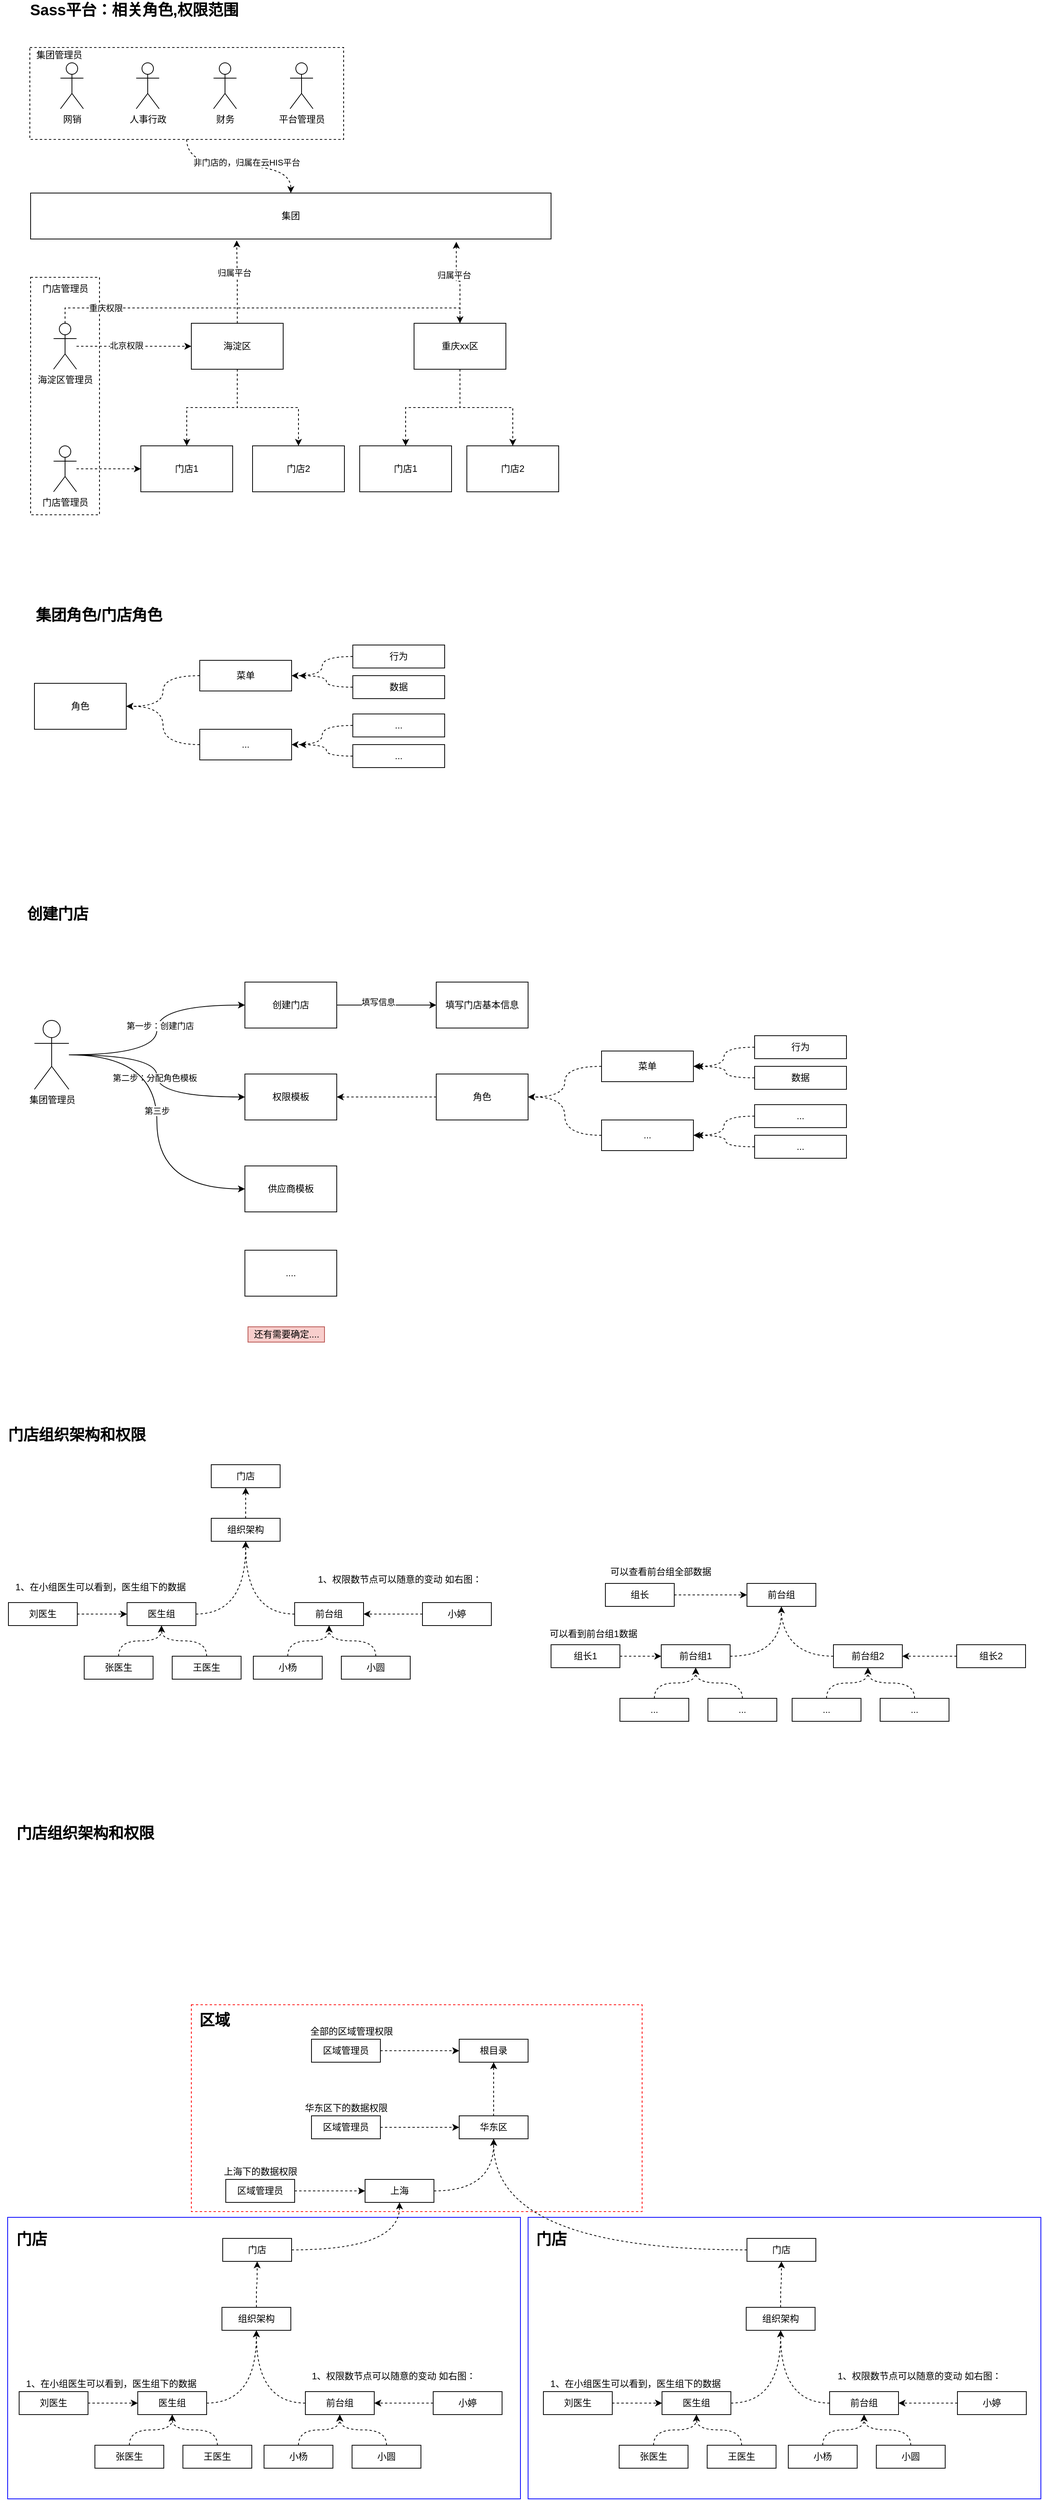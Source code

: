 <mxfile version="14.7.3" type="github">
  <diagram id="Bi-gjdyY0U7LMDahLdrq" name="第 1 页">
    <mxGraphModel dx="1127" dy="714" grid="1" gridSize="10" guides="1" tooltips="1" connect="1" arrows="1" fold="1" page="1" pageScale="1" pageWidth="827" pageHeight="1169" math="0" shadow="0">
      <root>
        <mxCell id="0" />
        <mxCell id="1" parent="0" />
        <mxCell id="o5gB7QCE0i1BiTsnKh6P-125" value="" style="rounded=0;whiteSpace=wrap;html=1;dashed=1;strokeColor=#FF0000;" vertex="1" parent="1">
          <mxGeometry x="290" y="2695" width="589" height="270" as="geometry" />
        </mxCell>
        <mxCell id="o5gB7QCE0i1BiTsnKh6P-124" value="" style="rounded=0;whiteSpace=wrap;html=1;strokeColor=#0000FF;" vertex="1" parent="1">
          <mxGeometry x="730" y="2972.5" width="670" height="367.5" as="geometry" />
        </mxCell>
        <mxCell id="o5gB7QCE0i1BiTsnKh6P-123" value="" style="rounded=0;whiteSpace=wrap;html=1;strokeColor=#0000FF;" vertex="1" parent="1">
          <mxGeometry x="50" y="2972.5" width="670" height="367.5" as="geometry" />
        </mxCell>
        <mxCell id="veMKRvSVrepSbo2_GfH5-52" value="" style="rounded=0;whiteSpace=wrap;html=1;dashed=1;" parent="1" vertex="1">
          <mxGeometry x="80" y="440" width="90" height="310" as="geometry" />
        </mxCell>
        <mxCell id="veMKRvSVrepSbo2_GfH5-7" style="edgeStyle=orthogonalEdgeStyle;rounded=0;orthogonalLoop=1;jettySize=auto;html=1;entryX=0.5;entryY=0;entryDx=0;entryDy=0;dashed=1;" parent="1" source="veMKRvSVrepSbo2_GfH5-1" target="veMKRvSVrepSbo2_GfH5-4" edge="1">
          <mxGeometry relative="1" as="geometry" />
        </mxCell>
        <mxCell id="veMKRvSVrepSbo2_GfH5-8" style="edgeStyle=orthogonalEdgeStyle;rounded=0;orthogonalLoop=1;jettySize=auto;html=1;dashed=1;" parent="1" source="veMKRvSVrepSbo2_GfH5-1" target="veMKRvSVrepSbo2_GfH5-5" edge="1">
          <mxGeometry relative="1" as="geometry" />
        </mxCell>
        <mxCell id="veMKRvSVrepSbo2_GfH5-55" style="edgeStyle=orthogonalEdgeStyle;rounded=0;orthogonalLoop=1;jettySize=auto;html=1;entryX=0.396;entryY=1.03;entryDx=0;entryDy=0;entryPerimeter=0;dashed=1;" parent="1" source="veMKRvSVrepSbo2_GfH5-1" target="veMKRvSVrepSbo2_GfH5-15" edge="1">
          <mxGeometry relative="1" as="geometry" />
        </mxCell>
        <mxCell id="veMKRvSVrepSbo2_GfH5-56" value="归属平台" style="edgeLabel;html=1;align=center;verticalAlign=middle;resizable=0;points=[];" parent="veMKRvSVrepSbo2_GfH5-55" vertex="1" connectable="0">
          <mxGeometry x="0.243" y="4" relative="1" as="geometry">
            <mxPoint y="1" as="offset" />
          </mxGeometry>
        </mxCell>
        <mxCell id="veMKRvSVrepSbo2_GfH5-1" value="海淀区" style="rounded=0;whiteSpace=wrap;html=1;" parent="1" vertex="1">
          <mxGeometry x="290" y="500" width="120" height="60" as="geometry" />
        </mxCell>
        <mxCell id="veMKRvSVrepSbo2_GfH5-32" value="" style="edgeStyle=orthogonalEdgeStyle;rounded=0;orthogonalLoop=1;jettySize=auto;html=1;dashed=1;" parent="1" source="veMKRvSVrepSbo2_GfH5-2" target="veMKRvSVrepSbo2_GfH5-31" edge="1">
          <mxGeometry relative="1" as="geometry" />
        </mxCell>
        <mxCell id="veMKRvSVrepSbo2_GfH5-33" style="edgeStyle=orthogonalEdgeStyle;rounded=0;orthogonalLoop=1;jettySize=auto;html=1;entryX=0.5;entryY=0;entryDx=0;entryDy=0;dashed=1;" parent="1" source="veMKRvSVrepSbo2_GfH5-2" target="veMKRvSVrepSbo2_GfH5-30" edge="1">
          <mxGeometry relative="1" as="geometry" />
        </mxCell>
        <mxCell id="veMKRvSVrepSbo2_GfH5-49" style="edgeStyle=orthogonalEdgeStyle;rounded=0;orthogonalLoop=1;jettySize=auto;html=1;entryX=0.818;entryY=1.061;entryDx=0;entryDy=0;entryPerimeter=0;dashed=1;" parent="1" source="veMKRvSVrepSbo2_GfH5-2" target="veMKRvSVrepSbo2_GfH5-15" edge="1">
          <mxGeometry relative="1" as="geometry" />
        </mxCell>
        <mxCell id="veMKRvSVrepSbo2_GfH5-51" value="归属平台" style="edgeLabel;html=1;align=center;verticalAlign=middle;resizable=0;points=[];" parent="veMKRvSVrepSbo2_GfH5-49" vertex="1" connectable="0">
          <mxGeometry x="0.283" y="3" relative="1" as="geometry">
            <mxPoint y="3" as="offset" />
          </mxGeometry>
        </mxCell>
        <mxCell id="veMKRvSVrepSbo2_GfH5-2" value="重庆xx区" style="rounded=0;whiteSpace=wrap;html=1;" parent="1" vertex="1">
          <mxGeometry x="581" y="500" width="120" height="60" as="geometry" />
        </mxCell>
        <mxCell id="veMKRvSVrepSbo2_GfH5-4" value="门店1" style="rounded=0;whiteSpace=wrap;html=1;" parent="1" vertex="1">
          <mxGeometry x="224" y="660" width="120" height="60" as="geometry" />
        </mxCell>
        <mxCell id="veMKRvSVrepSbo2_GfH5-5" value="门店2" style="rounded=0;whiteSpace=wrap;html=1;" parent="1" vertex="1">
          <mxGeometry x="370" y="660" width="120" height="60" as="geometry" />
        </mxCell>
        <mxCell id="veMKRvSVrepSbo2_GfH5-14" style="edgeStyle=orthogonalEdgeStyle;rounded=0;orthogonalLoop=1;jettySize=auto;html=1;entryX=0;entryY=0.5;entryDx=0;entryDy=0;dashed=1;" parent="1" source="veMKRvSVrepSbo2_GfH5-10" target="veMKRvSVrepSbo2_GfH5-1" edge="1">
          <mxGeometry relative="1" as="geometry" />
        </mxCell>
        <mxCell id="veMKRvSVrepSbo2_GfH5-35" value="北京权限" style="edgeLabel;html=1;align=center;verticalAlign=middle;resizable=0;points=[];" parent="veMKRvSVrepSbo2_GfH5-14" vertex="1" connectable="0">
          <mxGeometry x="-0.141" y="1" relative="1" as="geometry">
            <mxPoint as="offset" />
          </mxGeometry>
        </mxCell>
        <mxCell id="veMKRvSVrepSbo2_GfH5-45" style="edgeStyle=orthogonalEdgeStyle;rounded=0;orthogonalLoop=1;jettySize=auto;html=1;entryX=0.5;entryY=0;entryDx=0;entryDy=0;dashed=1;" parent="1" source="veMKRvSVrepSbo2_GfH5-10" target="veMKRvSVrepSbo2_GfH5-2" edge="1">
          <mxGeometry relative="1" as="geometry">
            <Array as="points">
              <mxPoint x="190" y="480" />
              <mxPoint x="640" y="480" />
            </Array>
          </mxGeometry>
        </mxCell>
        <mxCell id="veMKRvSVrepSbo2_GfH5-47" value="重庆权限" style="edgeLabel;html=1;align=center;verticalAlign=middle;resizable=0;points=[];" parent="veMKRvSVrepSbo2_GfH5-45" vertex="1" connectable="0">
          <mxGeometry x="-0.737" y="1" relative="1" as="geometry">
            <mxPoint y="1" as="offset" />
          </mxGeometry>
        </mxCell>
        <mxCell id="veMKRvSVrepSbo2_GfH5-10" value="&lt;span&gt;海淀区管理员&lt;/span&gt;" style="shape=umlActor;verticalLabelPosition=bottom;verticalAlign=top;html=1;outlineConnect=0;" parent="1" vertex="1">
          <mxGeometry x="110" y="500" width="30" height="60" as="geometry" />
        </mxCell>
        <mxCell id="veMKRvSVrepSbo2_GfH5-15" value="集团" style="rounded=0;whiteSpace=wrap;html=1;" parent="1" vertex="1">
          <mxGeometry x="80" y="330" width="680" height="60" as="geometry" />
        </mxCell>
        <mxCell id="veMKRvSVrepSbo2_GfH5-23" value="" style="group" parent="1" vertex="1" connectable="0">
          <mxGeometry x="79" y="140" width="410" height="120" as="geometry" />
        </mxCell>
        <mxCell id="veMKRvSVrepSbo2_GfH5-22" value="" style="rounded=0;whiteSpace=wrap;html=1;dashed=1;" parent="veMKRvSVrepSbo2_GfH5-23" vertex="1">
          <mxGeometry width="410" height="120" as="geometry" />
        </mxCell>
        <mxCell id="veMKRvSVrepSbo2_GfH5-18" value="网销" style="shape=umlActor;verticalLabelPosition=bottom;verticalAlign=top;html=1;outlineConnect=0;" parent="veMKRvSVrepSbo2_GfH5-23" vertex="1">
          <mxGeometry x="40" y="20" width="30" height="60" as="geometry" />
        </mxCell>
        <mxCell id="veMKRvSVrepSbo2_GfH5-19" value="人事行政" style="shape=umlActor;verticalLabelPosition=bottom;verticalAlign=top;html=1;outlineConnect=0;" parent="veMKRvSVrepSbo2_GfH5-23" vertex="1">
          <mxGeometry x="139" y="20" width="30" height="60" as="geometry" />
        </mxCell>
        <mxCell id="veMKRvSVrepSbo2_GfH5-20" value="财务" style="shape=umlActor;verticalLabelPosition=bottom;verticalAlign=top;html=1;outlineConnect=0;" parent="veMKRvSVrepSbo2_GfH5-23" vertex="1">
          <mxGeometry x="240" y="20" width="30" height="60" as="geometry" />
        </mxCell>
        <mxCell id="veMKRvSVrepSbo2_GfH5-21" value="平台管理员" style="shape=umlActor;verticalLabelPosition=bottom;verticalAlign=top;html=1;outlineConnect=0;" parent="veMKRvSVrepSbo2_GfH5-23" vertex="1">
          <mxGeometry x="340" y="20" width="30" height="60" as="geometry" />
        </mxCell>
        <mxCell id="veMKRvSVrepSbo2_GfH5-54" value="集团管理员" style="text;html=1;align=center;verticalAlign=middle;resizable=0;points=[];autosize=1;strokeColor=none;" parent="veMKRvSVrepSbo2_GfH5-23" vertex="1">
          <mxGeometry x="-2" width="80" height="20" as="geometry" />
        </mxCell>
        <mxCell id="veMKRvSVrepSbo2_GfH5-24" style="edgeStyle=orthogonalEdgeStyle;rounded=0;orthogonalLoop=1;jettySize=auto;html=1;dashed=1;curved=1;" parent="1" source="veMKRvSVrepSbo2_GfH5-22" target="veMKRvSVrepSbo2_GfH5-15" edge="1">
          <mxGeometry relative="1" as="geometry" />
        </mxCell>
        <mxCell id="veMKRvSVrepSbo2_GfH5-25" value="非门店的，归属在云HIS平台" style="edgeLabel;html=1;align=center;verticalAlign=middle;resizable=0;points=[];" parent="veMKRvSVrepSbo2_GfH5-24" vertex="1" connectable="0">
          <mxGeometry x="0.099" relative="1" as="geometry">
            <mxPoint y="-5" as="offset" />
          </mxGeometry>
        </mxCell>
        <mxCell id="veMKRvSVrepSbo2_GfH5-29" style="edgeStyle=orthogonalEdgeStyle;curved=1;rounded=0;orthogonalLoop=1;jettySize=auto;html=1;dashed=1;" parent="1" source="veMKRvSVrepSbo2_GfH5-26" target="veMKRvSVrepSbo2_GfH5-4" edge="1">
          <mxGeometry relative="1" as="geometry" />
        </mxCell>
        <mxCell id="veMKRvSVrepSbo2_GfH5-26" value="&lt;span&gt;门店管理员&lt;/span&gt;" style="shape=umlActor;verticalLabelPosition=bottom;verticalAlign=top;html=1;outlineConnect=0;" parent="1" vertex="1">
          <mxGeometry x="110" y="660" width="30" height="60" as="geometry" />
        </mxCell>
        <mxCell id="veMKRvSVrepSbo2_GfH5-30" value="门店1" style="rounded=0;whiteSpace=wrap;html=1;" parent="1" vertex="1">
          <mxGeometry x="510" y="660" width="120" height="60" as="geometry" />
        </mxCell>
        <mxCell id="veMKRvSVrepSbo2_GfH5-31" value="门店2" style="rounded=0;whiteSpace=wrap;html=1;" parent="1" vertex="1">
          <mxGeometry x="650" y="660" width="120" height="60" as="geometry" />
        </mxCell>
        <mxCell id="veMKRvSVrepSbo2_GfH5-53" value="门店管理员" style="text;html=1;align=center;verticalAlign=middle;resizable=0;points=[];autosize=1;strokeColor=none;" parent="1" vertex="1">
          <mxGeometry x="85" y="445" width="80" height="20" as="geometry" />
        </mxCell>
        <mxCell id="qbsm4ZvcZ_Kqgvfo2rhz-3" value="角色" style="rounded=0;whiteSpace=wrap;html=1;" parent="1" vertex="1">
          <mxGeometry x="85" y="970" width="120" height="60" as="geometry" />
        </mxCell>
        <mxCell id="qbsm4ZvcZ_Kqgvfo2rhz-27" style="edgeStyle=orthogonalEdgeStyle;curved=1;rounded=0;orthogonalLoop=1;jettySize=auto;html=1;entryX=1;entryY=0.5;entryDx=0;entryDy=0;dashed=1;" parent="1" source="qbsm4ZvcZ_Kqgvfo2rhz-5" target="qbsm4ZvcZ_Kqgvfo2rhz-3" edge="1">
          <mxGeometry relative="1" as="geometry" />
        </mxCell>
        <mxCell id="qbsm4ZvcZ_Kqgvfo2rhz-5" value="菜单" style="rounded=0;whiteSpace=wrap;html=1;" parent="1" vertex="1">
          <mxGeometry x="301" y="940" width="120" height="40" as="geometry" />
        </mxCell>
        <mxCell id="qbsm4ZvcZ_Kqgvfo2rhz-8" style="edgeStyle=orthogonalEdgeStyle;rounded=0;orthogonalLoop=1;jettySize=auto;html=1;entryX=1;entryY=0.5;entryDx=0;entryDy=0;dashed=1;curved=1;" parent="1" source="qbsm4ZvcZ_Kqgvfo2rhz-6" target="qbsm4ZvcZ_Kqgvfo2rhz-5" edge="1">
          <mxGeometry relative="1" as="geometry" />
        </mxCell>
        <mxCell id="qbsm4ZvcZ_Kqgvfo2rhz-6" value="行为" style="rounded=0;whiteSpace=wrap;html=1;" parent="1" vertex="1">
          <mxGeometry x="501" y="920" width="120" height="30" as="geometry" />
        </mxCell>
        <mxCell id="qbsm4ZvcZ_Kqgvfo2rhz-9" style="edgeStyle=orthogonalEdgeStyle;curved=1;rounded=0;orthogonalLoop=1;jettySize=auto;html=1;dashed=1;" parent="1" source="qbsm4ZvcZ_Kqgvfo2rhz-7" edge="1">
          <mxGeometry relative="1" as="geometry">
            <mxPoint x="431" y="960" as="targetPoint" />
          </mxGeometry>
        </mxCell>
        <mxCell id="qbsm4ZvcZ_Kqgvfo2rhz-7" value="数据" style="rounded=0;whiteSpace=wrap;html=1;" parent="1" vertex="1">
          <mxGeometry x="501" y="960" width="120" height="30" as="geometry" />
        </mxCell>
        <mxCell id="qbsm4ZvcZ_Kqgvfo2rhz-28" style="edgeStyle=orthogonalEdgeStyle;curved=1;rounded=0;orthogonalLoop=1;jettySize=auto;html=1;entryX=1;entryY=0.5;entryDx=0;entryDy=0;dashed=1;" parent="1" source="qbsm4ZvcZ_Kqgvfo2rhz-22" target="qbsm4ZvcZ_Kqgvfo2rhz-3" edge="1">
          <mxGeometry relative="1" as="geometry" />
        </mxCell>
        <mxCell id="qbsm4ZvcZ_Kqgvfo2rhz-22" value="..." style="rounded=0;whiteSpace=wrap;html=1;" parent="1" vertex="1">
          <mxGeometry x="301" y="1030" width="120" height="40" as="geometry" />
        </mxCell>
        <mxCell id="qbsm4ZvcZ_Kqgvfo2rhz-23" style="edgeStyle=orthogonalEdgeStyle;rounded=0;orthogonalLoop=1;jettySize=auto;html=1;entryX=1;entryY=0.5;entryDx=0;entryDy=0;dashed=1;curved=1;" parent="1" source="qbsm4ZvcZ_Kqgvfo2rhz-24" target="qbsm4ZvcZ_Kqgvfo2rhz-22" edge="1">
          <mxGeometry relative="1" as="geometry" />
        </mxCell>
        <mxCell id="qbsm4ZvcZ_Kqgvfo2rhz-24" value="..." style="rounded=0;whiteSpace=wrap;html=1;" parent="1" vertex="1">
          <mxGeometry x="501" y="1010" width="120" height="30" as="geometry" />
        </mxCell>
        <mxCell id="qbsm4ZvcZ_Kqgvfo2rhz-25" style="edgeStyle=orthogonalEdgeStyle;curved=1;rounded=0;orthogonalLoop=1;jettySize=auto;html=1;dashed=1;" parent="1" source="qbsm4ZvcZ_Kqgvfo2rhz-26" edge="1">
          <mxGeometry relative="1" as="geometry">
            <mxPoint x="431" y="1050" as="targetPoint" />
          </mxGeometry>
        </mxCell>
        <mxCell id="qbsm4ZvcZ_Kqgvfo2rhz-26" value="..." style="rounded=0;whiteSpace=wrap;html=1;" parent="1" vertex="1">
          <mxGeometry x="501" y="1050" width="120" height="30" as="geometry" />
        </mxCell>
        <mxCell id="qbsm4ZvcZ_Kqgvfo2rhz-30" value="&lt;span style=&quot;font-size: 20px&quot;&gt;&lt;b&gt;集团角色/门店角色&lt;/b&gt;&lt;/span&gt;" style="text;html=1;align=center;verticalAlign=middle;resizable=0;points=[];autosize=1;strokeColor=none;" parent="1" vertex="1">
          <mxGeometry x="79" y="870" width="180" height="20" as="geometry" />
        </mxCell>
        <mxCell id="qbsm4ZvcZ_Kqgvfo2rhz-47" style="edgeStyle=orthogonalEdgeStyle;curved=1;rounded=0;orthogonalLoop=1;jettySize=auto;html=1;" parent="1" source="qbsm4ZvcZ_Kqgvfo2rhz-71" target="qbsm4ZvcZ_Kqgvfo2rhz-46" edge="1">
          <mxGeometry relative="1" as="geometry">
            <mxPoint x="189" y="1410" as="sourcePoint" />
          </mxGeometry>
        </mxCell>
        <mxCell id="qbsm4ZvcZ_Kqgvfo2rhz-48" value="第一步：创建门店" style="edgeLabel;html=1;align=center;verticalAlign=middle;resizable=0;points=[];" parent="qbsm4ZvcZ_Kqgvfo2rhz-47" vertex="1" connectable="0">
          <mxGeometry x="0.02" y="-4" relative="1" as="geometry">
            <mxPoint y="-3" as="offset" />
          </mxGeometry>
        </mxCell>
        <mxCell id="qbsm4ZvcZ_Kqgvfo2rhz-69" style="edgeStyle=orthogonalEdgeStyle;curved=1;rounded=0;orthogonalLoop=1;jettySize=auto;html=1;entryX=0;entryY=0.5;entryDx=0;entryDy=0;" parent="1" source="qbsm4ZvcZ_Kqgvfo2rhz-71" target="qbsm4ZvcZ_Kqgvfo2rhz-52" edge="1">
          <mxGeometry relative="1" as="geometry">
            <mxPoint x="189" y="1410" as="sourcePoint" />
          </mxGeometry>
        </mxCell>
        <mxCell id="qbsm4ZvcZ_Kqgvfo2rhz-70" value="第二步：分配角色模板" style="edgeLabel;html=1;align=center;verticalAlign=middle;resizable=0;points=[];" parent="qbsm4ZvcZ_Kqgvfo2rhz-69" vertex="1" connectable="0">
          <mxGeometry x="0.014" y="-3" relative="1" as="geometry">
            <mxPoint as="offset" />
          </mxGeometry>
        </mxCell>
        <mxCell id="qbsm4ZvcZ_Kqgvfo2rhz-44" value="&lt;span style=&quot;font-size: 20px&quot;&gt;&lt;b&gt;创建门店&lt;/b&gt;&lt;/span&gt;" style="text;html=1;align=center;verticalAlign=middle;resizable=0;points=[];autosize=1;strokeColor=none;" parent="1" vertex="1">
          <mxGeometry x="65" y="1260" width="100" height="20" as="geometry" />
        </mxCell>
        <mxCell id="qbsm4ZvcZ_Kqgvfo2rhz-45" value="&lt;span style=&quot;font-size: 20px&quot;&gt;&lt;b&gt;Sass平台：相关角色,权限范围&lt;/b&gt;&lt;/span&gt;" style="text;html=1;align=center;verticalAlign=middle;resizable=0;points=[];autosize=1;strokeColor=none;" parent="1" vertex="1">
          <mxGeometry x="70" y="80" width="290" height="20" as="geometry" />
        </mxCell>
        <mxCell id="qbsm4ZvcZ_Kqgvfo2rhz-50" style="edgeStyle=orthogonalEdgeStyle;curved=1;rounded=0;orthogonalLoop=1;jettySize=auto;html=1;entryX=0;entryY=0.5;entryDx=0;entryDy=0;" parent="1" source="qbsm4ZvcZ_Kqgvfo2rhz-46" target="qbsm4ZvcZ_Kqgvfo2rhz-49" edge="1">
          <mxGeometry relative="1" as="geometry" />
        </mxCell>
        <mxCell id="qbsm4ZvcZ_Kqgvfo2rhz-51" value="填写信息" style="edgeLabel;html=1;align=center;verticalAlign=middle;resizable=0;points=[];" parent="qbsm4ZvcZ_Kqgvfo2rhz-50" vertex="1" connectable="0">
          <mxGeometry x="-0.169" y="4" relative="1" as="geometry">
            <mxPoint as="offset" />
          </mxGeometry>
        </mxCell>
        <mxCell id="qbsm4ZvcZ_Kqgvfo2rhz-46" value="创建门店" style="rounded=0;whiteSpace=wrap;html=1;" parent="1" vertex="1">
          <mxGeometry x="360" y="1360" width="120" height="60" as="geometry" />
        </mxCell>
        <mxCell id="qbsm4ZvcZ_Kqgvfo2rhz-49" value="填写门店基本信息" style="rounded=0;whiteSpace=wrap;html=1;" parent="1" vertex="1">
          <mxGeometry x="610" y="1360" width="120" height="60" as="geometry" />
        </mxCell>
        <mxCell id="qbsm4ZvcZ_Kqgvfo2rhz-52" value="权限模板" style="rounded=0;whiteSpace=wrap;html=1;" parent="1" vertex="1">
          <mxGeometry x="360" y="1480" width="120" height="60" as="geometry" />
        </mxCell>
        <mxCell id="qbsm4ZvcZ_Kqgvfo2rhz-68" style="edgeStyle=orthogonalEdgeStyle;curved=1;rounded=0;orthogonalLoop=1;jettySize=auto;html=1;dashed=1;" parent="1" source="qbsm4ZvcZ_Kqgvfo2rhz-54" target="qbsm4ZvcZ_Kqgvfo2rhz-52" edge="1">
          <mxGeometry relative="1" as="geometry" />
        </mxCell>
        <mxCell id="qbsm4ZvcZ_Kqgvfo2rhz-54" value="角色" style="rounded=0;whiteSpace=wrap;html=1;" parent="1" vertex="1">
          <mxGeometry x="610" y="1480" width="120" height="60" as="geometry" />
        </mxCell>
        <mxCell id="qbsm4ZvcZ_Kqgvfo2rhz-55" style="edgeStyle=orthogonalEdgeStyle;curved=1;rounded=0;orthogonalLoop=1;jettySize=auto;html=1;entryX=1;entryY=0.5;entryDx=0;entryDy=0;dashed=1;" parent="1" source="qbsm4ZvcZ_Kqgvfo2rhz-56" target="qbsm4ZvcZ_Kqgvfo2rhz-54" edge="1">
          <mxGeometry relative="1" as="geometry" />
        </mxCell>
        <mxCell id="qbsm4ZvcZ_Kqgvfo2rhz-56" value="菜单" style="rounded=0;whiteSpace=wrap;html=1;" parent="1" vertex="1">
          <mxGeometry x="826" y="1450" width="120" height="40" as="geometry" />
        </mxCell>
        <mxCell id="qbsm4ZvcZ_Kqgvfo2rhz-57" style="edgeStyle=orthogonalEdgeStyle;rounded=0;orthogonalLoop=1;jettySize=auto;html=1;entryX=1;entryY=0.5;entryDx=0;entryDy=0;dashed=1;curved=1;" parent="1" source="qbsm4ZvcZ_Kqgvfo2rhz-58" target="qbsm4ZvcZ_Kqgvfo2rhz-56" edge="1">
          <mxGeometry relative="1" as="geometry" />
        </mxCell>
        <mxCell id="qbsm4ZvcZ_Kqgvfo2rhz-58" value="行为" style="rounded=0;whiteSpace=wrap;html=1;" parent="1" vertex="1">
          <mxGeometry x="1026" y="1430" width="120" height="30" as="geometry" />
        </mxCell>
        <mxCell id="qbsm4ZvcZ_Kqgvfo2rhz-59" style="edgeStyle=orthogonalEdgeStyle;curved=1;rounded=0;orthogonalLoop=1;jettySize=auto;html=1;dashed=1;" parent="1" source="qbsm4ZvcZ_Kqgvfo2rhz-60" edge="1">
          <mxGeometry relative="1" as="geometry">
            <mxPoint x="950" y="1470" as="targetPoint" />
          </mxGeometry>
        </mxCell>
        <mxCell id="qbsm4ZvcZ_Kqgvfo2rhz-60" value="数据" style="rounded=0;whiteSpace=wrap;html=1;" parent="1" vertex="1">
          <mxGeometry x="1026" y="1470" width="120" height="30" as="geometry" />
        </mxCell>
        <mxCell id="qbsm4ZvcZ_Kqgvfo2rhz-61" style="edgeStyle=orthogonalEdgeStyle;curved=1;rounded=0;orthogonalLoop=1;jettySize=auto;html=1;entryX=1;entryY=0.5;entryDx=0;entryDy=0;dashed=1;" parent="1" source="qbsm4ZvcZ_Kqgvfo2rhz-62" target="qbsm4ZvcZ_Kqgvfo2rhz-54" edge="1">
          <mxGeometry relative="1" as="geometry" />
        </mxCell>
        <mxCell id="qbsm4ZvcZ_Kqgvfo2rhz-62" value="..." style="rounded=0;whiteSpace=wrap;html=1;" parent="1" vertex="1">
          <mxGeometry x="826" y="1540" width="120" height="40" as="geometry" />
        </mxCell>
        <mxCell id="qbsm4ZvcZ_Kqgvfo2rhz-63" style="edgeStyle=orthogonalEdgeStyle;rounded=0;orthogonalLoop=1;jettySize=auto;html=1;entryX=1;entryY=0.5;entryDx=0;entryDy=0;dashed=1;curved=1;" parent="1" source="qbsm4ZvcZ_Kqgvfo2rhz-64" target="qbsm4ZvcZ_Kqgvfo2rhz-62" edge="1">
          <mxGeometry relative="1" as="geometry" />
        </mxCell>
        <mxCell id="qbsm4ZvcZ_Kqgvfo2rhz-64" value="..." style="rounded=0;whiteSpace=wrap;html=1;" parent="1" vertex="1">
          <mxGeometry x="1026" y="1520" width="120" height="30" as="geometry" />
        </mxCell>
        <mxCell id="qbsm4ZvcZ_Kqgvfo2rhz-65" style="edgeStyle=orthogonalEdgeStyle;curved=1;rounded=0;orthogonalLoop=1;jettySize=auto;html=1;dashed=1;" parent="1" source="qbsm4ZvcZ_Kqgvfo2rhz-66" edge="1">
          <mxGeometry relative="1" as="geometry">
            <mxPoint x="950" y="1560" as="targetPoint" />
          </mxGeometry>
        </mxCell>
        <mxCell id="qbsm4ZvcZ_Kqgvfo2rhz-66" value="..." style="rounded=0;whiteSpace=wrap;html=1;" parent="1" vertex="1">
          <mxGeometry x="1026" y="1560" width="120" height="30" as="geometry" />
        </mxCell>
        <mxCell id="qbsm4ZvcZ_Kqgvfo2rhz-73" style="edgeStyle=orthogonalEdgeStyle;curved=1;rounded=0;orthogonalLoop=1;jettySize=auto;html=1;entryX=0;entryY=0.5;entryDx=0;entryDy=0;" parent="1" source="qbsm4ZvcZ_Kqgvfo2rhz-71" target="qbsm4ZvcZ_Kqgvfo2rhz-74" edge="1">
          <mxGeometry relative="1" as="geometry">
            <mxPoint x="360" y="1650" as="targetPoint" />
          </mxGeometry>
        </mxCell>
        <mxCell id="qbsm4ZvcZ_Kqgvfo2rhz-77" value="第三步" style="edgeLabel;html=1;align=center;verticalAlign=middle;resizable=0;points=[];" parent="qbsm4ZvcZ_Kqgvfo2rhz-73" vertex="1" connectable="0">
          <mxGeometry x="-0.072" relative="1" as="geometry">
            <mxPoint as="offset" />
          </mxGeometry>
        </mxCell>
        <mxCell id="qbsm4ZvcZ_Kqgvfo2rhz-71" value="集团管理员" style="shape=umlActor;verticalLabelPosition=bottom;verticalAlign=top;html=1;outlineConnect=0;" parent="1" vertex="1">
          <mxGeometry x="85" y="1410" width="45" height="90" as="geometry" />
        </mxCell>
        <mxCell id="qbsm4ZvcZ_Kqgvfo2rhz-74" value="供应商模板" style="rounded=0;whiteSpace=wrap;html=1;" parent="1" vertex="1">
          <mxGeometry x="360" y="1600" width="120" height="60" as="geometry" />
        </mxCell>
        <mxCell id="qbsm4ZvcZ_Kqgvfo2rhz-76" value="...." style="rounded=0;whiteSpace=wrap;html=1;" parent="1" vertex="1">
          <mxGeometry x="360" y="1710" width="120" height="60" as="geometry" />
        </mxCell>
        <mxCell id="qbsm4ZvcZ_Kqgvfo2rhz-78" value="还有需要确定...." style="text;html=1;align=center;verticalAlign=middle;resizable=0;points=[];autosize=1;strokeColor=#b85450;fillColor=#f8cecc;" parent="1" vertex="1">
          <mxGeometry x="364" y="1810" width="100" height="20" as="geometry" />
        </mxCell>
        <mxCell id="o5gB7QCE0i1BiTsnKh6P-50" style="edgeStyle=orthogonalEdgeStyle;curved=1;rounded=0;orthogonalLoop=1;jettySize=auto;html=1;dashed=1;" edge="1" parent="1" source="o5gB7QCE0i1BiTsnKh6P-1" target="o5gB7QCE0i1BiTsnKh6P-49">
          <mxGeometry relative="1" as="geometry" />
        </mxCell>
        <mxCell id="o5gB7QCE0i1BiTsnKh6P-1" value="组织架构" style="rounded=0;whiteSpace=wrap;html=1;" vertex="1" parent="1">
          <mxGeometry x="316" y="2060" width="90" height="30" as="geometry" />
        </mxCell>
        <mxCell id="o5gB7QCE0i1BiTsnKh6P-22" style="edgeStyle=orthogonalEdgeStyle;curved=1;rounded=0;orthogonalLoop=1;jettySize=auto;html=1;entryX=0.5;entryY=1;entryDx=0;entryDy=0;dashed=1;" edge="1" parent="1" source="o5gB7QCE0i1BiTsnKh6P-4" target="o5gB7QCE0i1BiTsnKh6P-1">
          <mxGeometry relative="1" as="geometry" />
        </mxCell>
        <mxCell id="o5gB7QCE0i1BiTsnKh6P-4" value="医生组" style="rounded=0;whiteSpace=wrap;html=1;" vertex="1" parent="1">
          <mxGeometry x="206" y="2170" width="90" height="30" as="geometry" />
        </mxCell>
        <mxCell id="o5gB7QCE0i1BiTsnKh6P-21" style="edgeStyle=orthogonalEdgeStyle;curved=1;rounded=0;orthogonalLoop=1;jettySize=auto;html=1;dashed=1;" edge="1" parent="1" source="o5gB7QCE0i1BiTsnKh6P-5" target="o5gB7QCE0i1BiTsnKh6P-1">
          <mxGeometry relative="1" as="geometry" />
        </mxCell>
        <mxCell id="o5gB7QCE0i1BiTsnKh6P-5" value="前台组" style="rounded=0;whiteSpace=wrap;html=1;" vertex="1" parent="1">
          <mxGeometry x="425" y="2170" width="90" height="30" as="geometry" />
        </mxCell>
        <mxCell id="o5gB7QCE0i1BiTsnKh6P-11" style="edgeStyle=orthogonalEdgeStyle;rounded=0;orthogonalLoop=1;jettySize=auto;html=1;curved=1;dashed=1;" edge="1" parent="1" source="o5gB7QCE0i1BiTsnKh6P-6" target="o5gB7QCE0i1BiTsnKh6P-4">
          <mxGeometry relative="1" as="geometry" />
        </mxCell>
        <mxCell id="o5gB7QCE0i1BiTsnKh6P-6" value="王医生" style="rounded=0;whiteSpace=wrap;html=1;" vertex="1" parent="1">
          <mxGeometry x="265" y="2240" width="90" height="30" as="geometry" />
        </mxCell>
        <mxCell id="o5gB7QCE0i1BiTsnKh6P-10" style="edgeStyle=orthogonalEdgeStyle;rounded=0;orthogonalLoop=1;jettySize=auto;html=1;entryX=0.5;entryY=1;entryDx=0;entryDy=0;curved=1;dashed=1;" edge="1" parent="1" source="o5gB7QCE0i1BiTsnKh6P-7" target="o5gB7QCE0i1BiTsnKh6P-4">
          <mxGeometry relative="1" as="geometry" />
        </mxCell>
        <mxCell id="o5gB7QCE0i1BiTsnKh6P-7" value="张医生" style="rounded=0;whiteSpace=wrap;html=1;" vertex="1" parent="1">
          <mxGeometry x="150" y="2240" width="90" height="30" as="geometry" />
        </mxCell>
        <mxCell id="o5gB7QCE0i1BiTsnKh6P-12" style="edgeStyle=orthogonalEdgeStyle;curved=1;rounded=0;orthogonalLoop=1;jettySize=auto;html=1;dashed=1;" edge="1" parent="1" source="o5gB7QCE0i1BiTsnKh6P-8" target="o5gB7QCE0i1BiTsnKh6P-5">
          <mxGeometry relative="1" as="geometry" />
        </mxCell>
        <mxCell id="o5gB7QCE0i1BiTsnKh6P-8" value="小杨" style="rounded=0;whiteSpace=wrap;html=1;" vertex="1" parent="1">
          <mxGeometry x="371" y="2240" width="90" height="30" as="geometry" />
        </mxCell>
        <mxCell id="o5gB7QCE0i1BiTsnKh6P-13" style="edgeStyle=orthogonalEdgeStyle;curved=1;rounded=0;orthogonalLoop=1;jettySize=auto;html=1;dashed=1;" edge="1" parent="1" source="o5gB7QCE0i1BiTsnKh6P-9" target="o5gB7QCE0i1BiTsnKh6P-5">
          <mxGeometry relative="1" as="geometry" />
        </mxCell>
        <mxCell id="o5gB7QCE0i1BiTsnKh6P-9" value="小圆" style="rounded=0;whiteSpace=wrap;html=1;" vertex="1" parent="1">
          <mxGeometry x="486" y="2240" width="90" height="30" as="geometry" />
        </mxCell>
        <mxCell id="o5gB7QCE0i1BiTsnKh6P-16" style="edgeStyle=orthogonalEdgeStyle;curved=1;rounded=0;orthogonalLoop=1;jettySize=auto;html=1;entryX=0;entryY=0.5;entryDx=0;entryDy=0;dashed=1;" edge="1" parent="1" source="o5gB7QCE0i1BiTsnKh6P-15" target="o5gB7QCE0i1BiTsnKh6P-4">
          <mxGeometry relative="1" as="geometry" />
        </mxCell>
        <mxCell id="o5gB7QCE0i1BiTsnKh6P-15" value="刘医生" style="rounded=0;whiteSpace=wrap;html=1;" vertex="1" parent="1">
          <mxGeometry x="51" y="2170" width="90" height="30" as="geometry" />
        </mxCell>
        <mxCell id="o5gB7QCE0i1BiTsnKh6P-18" style="edgeStyle=orthogonalEdgeStyle;curved=1;rounded=0;orthogonalLoop=1;jettySize=auto;html=1;dashed=1;" edge="1" parent="1" source="o5gB7QCE0i1BiTsnKh6P-17" target="o5gB7QCE0i1BiTsnKh6P-5">
          <mxGeometry relative="1" as="geometry" />
        </mxCell>
        <mxCell id="o5gB7QCE0i1BiTsnKh6P-17" value="小婷" style="rounded=0;whiteSpace=wrap;html=1;" vertex="1" parent="1">
          <mxGeometry x="592" y="2170" width="90" height="30" as="geometry" />
        </mxCell>
        <mxCell id="o5gB7QCE0i1BiTsnKh6P-19" value="1、在小组医生可以看到，医生组下的数据" style="text;html=1;align=center;verticalAlign=middle;resizable=0;points=[];autosize=1;strokeColor=none;" vertex="1" parent="1">
          <mxGeometry x="51" y="2140" width="240" height="20" as="geometry" />
        </mxCell>
        <mxCell id="o5gB7QCE0i1BiTsnKh6P-23" value="1、权限数节点可以随意的变动 如右图：" style="text;html=1;align=center;verticalAlign=middle;resizable=0;points=[];autosize=1;strokeColor=none;" vertex="1" parent="1">
          <mxGeometry x="447" y="2130" width="230" height="20" as="geometry" />
        </mxCell>
        <mxCell id="o5gB7QCE0i1BiTsnKh6P-40" style="edgeStyle=orthogonalEdgeStyle;curved=1;rounded=0;orthogonalLoop=1;jettySize=auto;html=1;entryX=0.5;entryY=1;entryDx=0;entryDy=0;dashed=1;" edge="1" parent="1" source="o5gB7QCE0i1BiTsnKh6P-25" target="o5gB7QCE0i1BiTsnKh6P-39">
          <mxGeometry relative="1" as="geometry" />
        </mxCell>
        <mxCell id="o5gB7QCE0i1BiTsnKh6P-25" value="前台组1" style="rounded=0;whiteSpace=wrap;html=1;" vertex="1" parent="1">
          <mxGeometry x="904" y="2225" width="90" height="30" as="geometry" />
        </mxCell>
        <mxCell id="o5gB7QCE0i1BiTsnKh6P-26" style="edgeStyle=orthogonalEdgeStyle;curved=1;rounded=0;orthogonalLoop=1;jettySize=auto;html=1;dashed=1;" edge="1" parent="1" source="o5gB7QCE0i1BiTsnKh6P-27" target="o5gB7QCE0i1BiTsnKh6P-25">
          <mxGeometry relative="1" as="geometry" />
        </mxCell>
        <mxCell id="o5gB7QCE0i1BiTsnKh6P-27" value="..." style="rounded=0;whiteSpace=wrap;html=1;" vertex="1" parent="1">
          <mxGeometry x="850" y="2295" width="90" height="30" as="geometry" />
        </mxCell>
        <mxCell id="o5gB7QCE0i1BiTsnKh6P-28" style="edgeStyle=orthogonalEdgeStyle;curved=1;rounded=0;orthogonalLoop=1;jettySize=auto;html=1;dashed=1;" edge="1" parent="1" source="o5gB7QCE0i1BiTsnKh6P-29" target="o5gB7QCE0i1BiTsnKh6P-25">
          <mxGeometry relative="1" as="geometry" />
        </mxCell>
        <mxCell id="o5gB7QCE0i1BiTsnKh6P-29" value="..." style="rounded=0;whiteSpace=wrap;html=1;" vertex="1" parent="1">
          <mxGeometry x="965" y="2295" width="90" height="30" as="geometry" />
        </mxCell>
        <mxCell id="o5gB7QCE0i1BiTsnKh6P-30" style="edgeStyle=orthogonalEdgeStyle;curved=1;rounded=0;orthogonalLoop=1;jettySize=auto;html=1;dashed=1;" edge="1" parent="1" source="o5gB7QCE0i1BiTsnKh6P-31" target="o5gB7QCE0i1BiTsnKh6P-25">
          <mxGeometry relative="1" as="geometry" />
        </mxCell>
        <mxCell id="o5gB7QCE0i1BiTsnKh6P-31" value="组长1" style="rounded=0;whiteSpace=wrap;html=1;" vertex="1" parent="1">
          <mxGeometry x="760" y="2225" width="90" height="30" as="geometry" />
        </mxCell>
        <mxCell id="o5gB7QCE0i1BiTsnKh6P-41" style="edgeStyle=orthogonalEdgeStyle;curved=1;rounded=0;orthogonalLoop=1;jettySize=auto;html=1;dashed=1;" edge="1" parent="1" source="o5gB7QCE0i1BiTsnKh6P-32">
          <mxGeometry relative="1" as="geometry">
            <mxPoint x="1060" y="2165" as="targetPoint" />
          </mxGeometry>
        </mxCell>
        <mxCell id="o5gB7QCE0i1BiTsnKh6P-32" value="前台组2" style="rounded=0;whiteSpace=wrap;html=1;" vertex="1" parent="1">
          <mxGeometry x="1129" y="2225" width="90" height="30" as="geometry" />
        </mxCell>
        <mxCell id="o5gB7QCE0i1BiTsnKh6P-33" style="edgeStyle=orthogonalEdgeStyle;curved=1;rounded=0;orthogonalLoop=1;jettySize=auto;html=1;dashed=1;" edge="1" parent="1" source="o5gB7QCE0i1BiTsnKh6P-34" target="o5gB7QCE0i1BiTsnKh6P-32">
          <mxGeometry relative="1" as="geometry" />
        </mxCell>
        <mxCell id="o5gB7QCE0i1BiTsnKh6P-34" value="..." style="rounded=0;whiteSpace=wrap;html=1;" vertex="1" parent="1">
          <mxGeometry x="1075" y="2295" width="90" height="30" as="geometry" />
        </mxCell>
        <mxCell id="o5gB7QCE0i1BiTsnKh6P-35" style="edgeStyle=orthogonalEdgeStyle;curved=1;rounded=0;orthogonalLoop=1;jettySize=auto;html=1;dashed=1;" edge="1" parent="1" source="o5gB7QCE0i1BiTsnKh6P-36" target="o5gB7QCE0i1BiTsnKh6P-32">
          <mxGeometry relative="1" as="geometry" />
        </mxCell>
        <mxCell id="o5gB7QCE0i1BiTsnKh6P-36" value="..." style="rounded=0;whiteSpace=wrap;html=1;" vertex="1" parent="1">
          <mxGeometry x="1190" y="2295" width="90" height="30" as="geometry" />
        </mxCell>
        <mxCell id="o5gB7QCE0i1BiTsnKh6P-37" style="edgeStyle=orthogonalEdgeStyle;curved=1;rounded=0;orthogonalLoop=1;jettySize=auto;html=1;dashed=1;" edge="1" parent="1" source="o5gB7QCE0i1BiTsnKh6P-38" target="o5gB7QCE0i1BiTsnKh6P-32">
          <mxGeometry relative="1" as="geometry" />
        </mxCell>
        <mxCell id="o5gB7QCE0i1BiTsnKh6P-38" value="组长2" style="rounded=0;whiteSpace=wrap;html=1;" vertex="1" parent="1">
          <mxGeometry x="1290" y="2225" width="90" height="30" as="geometry" />
        </mxCell>
        <mxCell id="o5gB7QCE0i1BiTsnKh6P-39" value="前台组" style="rounded=0;whiteSpace=wrap;html=1;" vertex="1" parent="1">
          <mxGeometry x="1016" y="2145" width="90" height="30" as="geometry" />
        </mxCell>
        <mxCell id="o5gB7QCE0i1BiTsnKh6P-43" style="edgeStyle=orthogonalEdgeStyle;curved=1;rounded=0;orthogonalLoop=1;jettySize=auto;html=1;entryX=0;entryY=0.5;entryDx=0;entryDy=0;dashed=1;" edge="1" parent="1" source="o5gB7QCE0i1BiTsnKh6P-42" target="o5gB7QCE0i1BiTsnKh6P-39">
          <mxGeometry relative="1" as="geometry" />
        </mxCell>
        <mxCell id="o5gB7QCE0i1BiTsnKh6P-42" value="组长" style="rounded=0;whiteSpace=wrap;html=1;" vertex="1" parent="1">
          <mxGeometry x="831" y="2145" width="90" height="30" as="geometry" />
        </mxCell>
        <mxCell id="o5gB7QCE0i1BiTsnKh6P-44" value="可以查看前台组全部数据" style="text;html=1;align=center;verticalAlign=middle;resizable=0;points=[];autosize=1;strokeColor=none;" vertex="1" parent="1">
          <mxGeometry x="828" y="2120" width="150" height="20" as="geometry" />
        </mxCell>
        <mxCell id="o5gB7QCE0i1BiTsnKh6P-45" value="可以看到前台组1数据" style="text;html=1;align=center;verticalAlign=middle;resizable=0;points=[];autosize=1;strokeColor=none;" vertex="1" parent="1">
          <mxGeometry x="750" y="2201" width="130" height="20" as="geometry" />
        </mxCell>
        <mxCell id="o5gB7QCE0i1BiTsnKh6P-48" value="&lt;span style=&quot;font-size: 20px&quot;&gt;&lt;b&gt;门店组织架构和权限&lt;/b&gt;&lt;/span&gt;" style="text;html=1;align=center;verticalAlign=middle;resizable=0;points=[];autosize=1;strokeColor=none;" vertex="1" parent="1">
          <mxGeometry x="40" y="1940" width="200" height="20" as="geometry" />
        </mxCell>
        <mxCell id="o5gB7QCE0i1BiTsnKh6P-49" value="门店" style="rounded=0;whiteSpace=wrap;html=1;" vertex="1" parent="1">
          <mxGeometry x="316" y="1990" width="90" height="30" as="geometry" />
        </mxCell>
        <mxCell id="o5gB7QCE0i1BiTsnKh6P-51" style="edgeStyle=orthogonalEdgeStyle;curved=1;rounded=0;orthogonalLoop=1;jettySize=auto;html=1;dashed=1;" edge="1" parent="1" source="o5gB7QCE0i1BiTsnKh6P-52" target="o5gB7QCE0i1BiTsnKh6P-72">
          <mxGeometry relative="1" as="geometry" />
        </mxCell>
        <mxCell id="o5gB7QCE0i1BiTsnKh6P-52" value="组织架构" style="rounded=0;whiteSpace=wrap;html=1;" vertex="1" parent="1">
          <mxGeometry x="330" y="3090" width="90" height="30" as="geometry" />
        </mxCell>
        <mxCell id="o5gB7QCE0i1BiTsnKh6P-53" style="edgeStyle=orthogonalEdgeStyle;curved=1;rounded=0;orthogonalLoop=1;jettySize=auto;html=1;entryX=0.5;entryY=1;entryDx=0;entryDy=0;dashed=1;" edge="1" parent="1" source="o5gB7QCE0i1BiTsnKh6P-54" target="o5gB7QCE0i1BiTsnKh6P-52">
          <mxGeometry relative="1" as="geometry" />
        </mxCell>
        <mxCell id="o5gB7QCE0i1BiTsnKh6P-54" value="医生组" style="rounded=0;whiteSpace=wrap;html=1;" vertex="1" parent="1">
          <mxGeometry x="220" y="3200" width="90" height="30" as="geometry" />
        </mxCell>
        <mxCell id="o5gB7QCE0i1BiTsnKh6P-55" style="edgeStyle=orthogonalEdgeStyle;curved=1;rounded=0;orthogonalLoop=1;jettySize=auto;html=1;dashed=1;" edge="1" parent="1" source="o5gB7QCE0i1BiTsnKh6P-56" target="o5gB7QCE0i1BiTsnKh6P-52">
          <mxGeometry relative="1" as="geometry" />
        </mxCell>
        <mxCell id="o5gB7QCE0i1BiTsnKh6P-56" value="前台组" style="rounded=0;whiteSpace=wrap;html=1;" vertex="1" parent="1">
          <mxGeometry x="439" y="3200" width="90" height="30" as="geometry" />
        </mxCell>
        <mxCell id="o5gB7QCE0i1BiTsnKh6P-57" style="edgeStyle=orthogonalEdgeStyle;rounded=0;orthogonalLoop=1;jettySize=auto;html=1;curved=1;dashed=1;" edge="1" parent="1" source="o5gB7QCE0i1BiTsnKh6P-58" target="o5gB7QCE0i1BiTsnKh6P-54">
          <mxGeometry relative="1" as="geometry" />
        </mxCell>
        <mxCell id="o5gB7QCE0i1BiTsnKh6P-58" value="王医生" style="rounded=0;whiteSpace=wrap;html=1;" vertex="1" parent="1">
          <mxGeometry x="279" y="3270" width="90" height="30" as="geometry" />
        </mxCell>
        <mxCell id="o5gB7QCE0i1BiTsnKh6P-59" style="edgeStyle=orthogonalEdgeStyle;rounded=0;orthogonalLoop=1;jettySize=auto;html=1;entryX=0.5;entryY=1;entryDx=0;entryDy=0;curved=1;dashed=1;" edge="1" parent="1" source="o5gB7QCE0i1BiTsnKh6P-60" target="o5gB7QCE0i1BiTsnKh6P-54">
          <mxGeometry relative="1" as="geometry" />
        </mxCell>
        <mxCell id="o5gB7QCE0i1BiTsnKh6P-60" value="张医生" style="rounded=0;whiteSpace=wrap;html=1;" vertex="1" parent="1">
          <mxGeometry x="164" y="3270" width="90" height="30" as="geometry" />
        </mxCell>
        <mxCell id="o5gB7QCE0i1BiTsnKh6P-61" style="edgeStyle=orthogonalEdgeStyle;curved=1;rounded=0;orthogonalLoop=1;jettySize=auto;html=1;dashed=1;" edge="1" parent="1" source="o5gB7QCE0i1BiTsnKh6P-62" target="o5gB7QCE0i1BiTsnKh6P-56">
          <mxGeometry relative="1" as="geometry" />
        </mxCell>
        <mxCell id="o5gB7QCE0i1BiTsnKh6P-62" value="小杨" style="rounded=0;whiteSpace=wrap;html=1;" vertex="1" parent="1">
          <mxGeometry x="385" y="3270" width="90" height="30" as="geometry" />
        </mxCell>
        <mxCell id="o5gB7QCE0i1BiTsnKh6P-63" style="edgeStyle=orthogonalEdgeStyle;curved=1;rounded=0;orthogonalLoop=1;jettySize=auto;html=1;dashed=1;" edge="1" parent="1" source="o5gB7QCE0i1BiTsnKh6P-64" target="o5gB7QCE0i1BiTsnKh6P-56">
          <mxGeometry relative="1" as="geometry" />
        </mxCell>
        <mxCell id="o5gB7QCE0i1BiTsnKh6P-64" value="小圆" style="rounded=0;whiteSpace=wrap;html=1;" vertex="1" parent="1">
          <mxGeometry x="500" y="3270" width="90" height="30" as="geometry" />
        </mxCell>
        <mxCell id="o5gB7QCE0i1BiTsnKh6P-65" style="edgeStyle=orthogonalEdgeStyle;curved=1;rounded=0;orthogonalLoop=1;jettySize=auto;html=1;entryX=0;entryY=0.5;entryDx=0;entryDy=0;dashed=1;" edge="1" parent="1" source="o5gB7QCE0i1BiTsnKh6P-66" target="o5gB7QCE0i1BiTsnKh6P-54">
          <mxGeometry relative="1" as="geometry" />
        </mxCell>
        <mxCell id="o5gB7QCE0i1BiTsnKh6P-66" value="刘医生" style="rounded=0;whiteSpace=wrap;html=1;" vertex="1" parent="1">
          <mxGeometry x="65" y="3200" width="90" height="30" as="geometry" />
        </mxCell>
        <mxCell id="o5gB7QCE0i1BiTsnKh6P-67" style="edgeStyle=orthogonalEdgeStyle;curved=1;rounded=0;orthogonalLoop=1;jettySize=auto;html=1;dashed=1;" edge="1" parent="1" source="o5gB7QCE0i1BiTsnKh6P-68" target="o5gB7QCE0i1BiTsnKh6P-56">
          <mxGeometry relative="1" as="geometry" />
        </mxCell>
        <mxCell id="o5gB7QCE0i1BiTsnKh6P-68" value="小婷" style="rounded=0;whiteSpace=wrap;html=1;" vertex="1" parent="1">
          <mxGeometry x="606" y="3200" width="90" height="30" as="geometry" />
        </mxCell>
        <mxCell id="o5gB7QCE0i1BiTsnKh6P-69" value="1、在小组医生可以看到，医生组下的数据" style="text;html=1;align=center;verticalAlign=middle;resizable=0;points=[];autosize=1;strokeColor=none;" vertex="1" parent="1">
          <mxGeometry x="65" y="3180" width="240" height="20" as="geometry" />
        </mxCell>
        <mxCell id="o5gB7QCE0i1BiTsnKh6P-70" value="1、权限数节点可以随意的变动 如右图：" style="text;html=1;align=center;verticalAlign=middle;resizable=0;points=[];autosize=1;strokeColor=none;" vertex="1" parent="1">
          <mxGeometry x="439" y="3170" width="230" height="20" as="geometry" />
        </mxCell>
        <mxCell id="o5gB7QCE0i1BiTsnKh6P-71" value="&lt;span style=&quot;font-size: 20px&quot;&gt;&lt;b&gt;门店组织架构和权限&lt;/b&gt;&lt;/span&gt;" style="text;html=1;align=center;verticalAlign=middle;resizable=0;points=[];autosize=1;strokeColor=none;" vertex="1" parent="1">
          <mxGeometry x="51" y="2460" width="200" height="20" as="geometry" />
        </mxCell>
        <mxCell id="o5gB7QCE0i1BiTsnKh6P-111" style="edgeStyle=orthogonalEdgeStyle;curved=1;rounded=0;orthogonalLoop=1;jettySize=auto;html=1;dashed=1;" edge="1" parent="1" source="o5gB7QCE0i1BiTsnKh6P-72" target="o5gB7QCE0i1BiTsnKh6P-110">
          <mxGeometry relative="1" as="geometry" />
        </mxCell>
        <mxCell id="o5gB7QCE0i1BiTsnKh6P-72" value="门店" style="rounded=0;whiteSpace=wrap;html=1;" vertex="1" parent="1">
          <mxGeometry x="331" y="3000" width="90" height="30" as="geometry" />
        </mxCell>
        <mxCell id="o5gB7QCE0i1BiTsnKh6P-117" style="edgeStyle=orthogonalEdgeStyle;curved=1;rounded=0;orthogonalLoop=1;jettySize=auto;html=1;dashed=1;" edge="1" parent="1" source="o5gB7QCE0i1BiTsnKh6P-84" target="o5gB7QCE0i1BiTsnKh6P-116">
          <mxGeometry relative="1" as="geometry" />
        </mxCell>
        <mxCell id="o5gB7QCE0i1BiTsnKh6P-84" value="华东区" style="rounded=0;whiteSpace=wrap;html=1;" vertex="1" parent="1">
          <mxGeometry x="640" y="2840" width="90" height="30" as="geometry" />
        </mxCell>
        <mxCell id="o5gB7QCE0i1BiTsnKh6P-85" style="edgeStyle=orthogonalEdgeStyle;curved=1;rounded=0;orthogonalLoop=1;jettySize=auto;html=1;dashed=1;" edge="1" parent="1" source="o5gB7QCE0i1BiTsnKh6P-86" target="o5gB7QCE0i1BiTsnKh6P-105">
          <mxGeometry relative="1" as="geometry" />
        </mxCell>
        <mxCell id="o5gB7QCE0i1BiTsnKh6P-86" value="组织架构" style="rounded=0;whiteSpace=wrap;html=1;" vertex="1" parent="1">
          <mxGeometry x="1015" y="3090" width="90" height="30" as="geometry" />
        </mxCell>
        <mxCell id="o5gB7QCE0i1BiTsnKh6P-87" style="edgeStyle=orthogonalEdgeStyle;curved=1;rounded=0;orthogonalLoop=1;jettySize=auto;html=1;entryX=0.5;entryY=1;entryDx=0;entryDy=0;dashed=1;" edge="1" parent="1" source="o5gB7QCE0i1BiTsnKh6P-88" target="o5gB7QCE0i1BiTsnKh6P-86">
          <mxGeometry relative="1" as="geometry" />
        </mxCell>
        <mxCell id="o5gB7QCE0i1BiTsnKh6P-88" value="医生组" style="rounded=0;whiteSpace=wrap;html=1;" vertex="1" parent="1">
          <mxGeometry x="905" y="3200" width="90" height="30" as="geometry" />
        </mxCell>
        <mxCell id="o5gB7QCE0i1BiTsnKh6P-89" style="edgeStyle=orthogonalEdgeStyle;curved=1;rounded=0;orthogonalLoop=1;jettySize=auto;html=1;dashed=1;" edge="1" parent="1" source="o5gB7QCE0i1BiTsnKh6P-90" target="o5gB7QCE0i1BiTsnKh6P-86">
          <mxGeometry relative="1" as="geometry" />
        </mxCell>
        <mxCell id="o5gB7QCE0i1BiTsnKh6P-90" value="前台组" style="rounded=0;whiteSpace=wrap;html=1;" vertex="1" parent="1">
          <mxGeometry x="1124" y="3200" width="90" height="30" as="geometry" />
        </mxCell>
        <mxCell id="o5gB7QCE0i1BiTsnKh6P-91" style="edgeStyle=orthogonalEdgeStyle;rounded=0;orthogonalLoop=1;jettySize=auto;html=1;curved=1;dashed=1;" edge="1" parent="1" source="o5gB7QCE0i1BiTsnKh6P-92" target="o5gB7QCE0i1BiTsnKh6P-88">
          <mxGeometry relative="1" as="geometry" />
        </mxCell>
        <mxCell id="o5gB7QCE0i1BiTsnKh6P-92" value="王医生" style="rounded=0;whiteSpace=wrap;html=1;" vertex="1" parent="1">
          <mxGeometry x="964" y="3270" width="90" height="30" as="geometry" />
        </mxCell>
        <mxCell id="o5gB7QCE0i1BiTsnKh6P-93" style="edgeStyle=orthogonalEdgeStyle;rounded=0;orthogonalLoop=1;jettySize=auto;html=1;entryX=0.5;entryY=1;entryDx=0;entryDy=0;curved=1;dashed=1;" edge="1" parent="1" source="o5gB7QCE0i1BiTsnKh6P-94" target="o5gB7QCE0i1BiTsnKh6P-88">
          <mxGeometry relative="1" as="geometry" />
        </mxCell>
        <mxCell id="o5gB7QCE0i1BiTsnKh6P-94" value="张医生" style="rounded=0;whiteSpace=wrap;html=1;" vertex="1" parent="1">
          <mxGeometry x="849" y="3270" width="90" height="30" as="geometry" />
        </mxCell>
        <mxCell id="o5gB7QCE0i1BiTsnKh6P-95" style="edgeStyle=orthogonalEdgeStyle;curved=1;rounded=0;orthogonalLoop=1;jettySize=auto;html=1;dashed=1;" edge="1" parent="1" source="o5gB7QCE0i1BiTsnKh6P-96" target="o5gB7QCE0i1BiTsnKh6P-90">
          <mxGeometry relative="1" as="geometry" />
        </mxCell>
        <mxCell id="o5gB7QCE0i1BiTsnKh6P-96" value="小杨" style="rounded=0;whiteSpace=wrap;html=1;" vertex="1" parent="1">
          <mxGeometry x="1070" y="3270" width="90" height="30" as="geometry" />
        </mxCell>
        <mxCell id="o5gB7QCE0i1BiTsnKh6P-97" style="edgeStyle=orthogonalEdgeStyle;curved=1;rounded=0;orthogonalLoop=1;jettySize=auto;html=1;dashed=1;" edge="1" parent="1" source="o5gB7QCE0i1BiTsnKh6P-98" target="o5gB7QCE0i1BiTsnKh6P-90">
          <mxGeometry relative="1" as="geometry" />
        </mxCell>
        <mxCell id="o5gB7QCE0i1BiTsnKh6P-98" value="小圆" style="rounded=0;whiteSpace=wrap;html=1;" vertex="1" parent="1">
          <mxGeometry x="1185" y="3270" width="90" height="30" as="geometry" />
        </mxCell>
        <mxCell id="o5gB7QCE0i1BiTsnKh6P-99" style="edgeStyle=orthogonalEdgeStyle;curved=1;rounded=0;orthogonalLoop=1;jettySize=auto;html=1;entryX=0;entryY=0.5;entryDx=0;entryDy=0;dashed=1;" edge="1" parent="1" source="o5gB7QCE0i1BiTsnKh6P-100" target="o5gB7QCE0i1BiTsnKh6P-88">
          <mxGeometry relative="1" as="geometry" />
        </mxCell>
        <mxCell id="o5gB7QCE0i1BiTsnKh6P-100" value="刘医生" style="rounded=0;whiteSpace=wrap;html=1;" vertex="1" parent="1">
          <mxGeometry x="750" y="3200" width="90" height="30" as="geometry" />
        </mxCell>
        <mxCell id="o5gB7QCE0i1BiTsnKh6P-101" style="edgeStyle=orthogonalEdgeStyle;curved=1;rounded=0;orthogonalLoop=1;jettySize=auto;html=1;dashed=1;" edge="1" parent="1" source="o5gB7QCE0i1BiTsnKh6P-102" target="o5gB7QCE0i1BiTsnKh6P-90">
          <mxGeometry relative="1" as="geometry" />
        </mxCell>
        <mxCell id="o5gB7QCE0i1BiTsnKh6P-102" value="小婷" style="rounded=0;whiteSpace=wrap;html=1;" vertex="1" parent="1">
          <mxGeometry x="1291" y="3200" width="90" height="30" as="geometry" />
        </mxCell>
        <mxCell id="o5gB7QCE0i1BiTsnKh6P-103" value="1、在小组医生可以看到，医生组下的数据" style="text;html=1;align=center;verticalAlign=middle;resizable=0;points=[];autosize=1;strokeColor=none;" vertex="1" parent="1">
          <mxGeometry x="750" y="3180" width="240" height="20" as="geometry" />
        </mxCell>
        <mxCell id="o5gB7QCE0i1BiTsnKh6P-104" value="1、权限数节点可以随意的变动 如右图：" style="text;html=1;align=center;verticalAlign=middle;resizable=0;points=[];autosize=1;strokeColor=none;" vertex="1" parent="1">
          <mxGeometry x="1126" y="3170" width="230" height="20" as="geometry" />
        </mxCell>
        <mxCell id="o5gB7QCE0i1BiTsnKh6P-106" style="edgeStyle=orthogonalEdgeStyle;curved=1;rounded=0;orthogonalLoop=1;jettySize=auto;html=1;dashed=1;" edge="1" parent="1" source="o5gB7QCE0i1BiTsnKh6P-105" target="o5gB7QCE0i1BiTsnKh6P-84">
          <mxGeometry relative="1" as="geometry" />
        </mxCell>
        <mxCell id="o5gB7QCE0i1BiTsnKh6P-105" value="门店" style="rounded=0;whiteSpace=wrap;html=1;" vertex="1" parent="1">
          <mxGeometry x="1016" y="3000" width="90" height="30" as="geometry" />
        </mxCell>
        <mxCell id="o5gB7QCE0i1BiTsnKh6P-108" style="edgeStyle=orthogonalEdgeStyle;curved=1;rounded=0;orthogonalLoop=1;jettySize=auto;html=1;dashed=1;" edge="1" parent="1" source="o5gB7QCE0i1BiTsnKh6P-107" target="o5gB7QCE0i1BiTsnKh6P-84">
          <mxGeometry relative="1" as="geometry" />
        </mxCell>
        <mxCell id="o5gB7QCE0i1BiTsnKh6P-107" value="区域管理员" style="rounded=0;whiteSpace=wrap;html=1;" vertex="1" parent="1">
          <mxGeometry x="447" y="2840" width="90" height="30" as="geometry" />
        </mxCell>
        <mxCell id="o5gB7QCE0i1BiTsnKh6P-112" style="edgeStyle=orthogonalEdgeStyle;curved=1;rounded=0;orthogonalLoop=1;jettySize=auto;html=1;entryX=0.5;entryY=1;entryDx=0;entryDy=0;dashed=1;" edge="1" parent="1" source="o5gB7QCE0i1BiTsnKh6P-110" target="o5gB7QCE0i1BiTsnKh6P-84">
          <mxGeometry relative="1" as="geometry" />
        </mxCell>
        <mxCell id="o5gB7QCE0i1BiTsnKh6P-110" value="上海" style="rounded=0;whiteSpace=wrap;html=1;" vertex="1" parent="1">
          <mxGeometry x="517" y="2923" width="90" height="30" as="geometry" />
        </mxCell>
        <mxCell id="o5gB7QCE0i1BiTsnKh6P-114" style="edgeStyle=orthogonalEdgeStyle;curved=1;rounded=0;orthogonalLoop=1;jettySize=auto;html=1;dashed=1;" edge="1" parent="1" source="o5gB7QCE0i1BiTsnKh6P-113" target="o5gB7QCE0i1BiTsnKh6P-110">
          <mxGeometry relative="1" as="geometry" />
        </mxCell>
        <mxCell id="o5gB7QCE0i1BiTsnKh6P-113" value="区域管理员" style="rounded=0;whiteSpace=wrap;html=1;" vertex="1" parent="1">
          <mxGeometry x="335" y="2923" width="90" height="30" as="geometry" />
        </mxCell>
        <mxCell id="o5gB7QCE0i1BiTsnKh6P-115" value="上海下的数据权限" style="text;html=1;align=center;verticalAlign=middle;resizable=0;points=[];autosize=1;strokeColor=none;" vertex="1" parent="1">
          <mxGeometry x="325" y="2903" width="110" height="20" as="geometry" />
        </mxCell>
        <mxCell id="o5gB7QCE0i1BiTsnKh6P-116" value="根目录" style="rounded=0;whiteSpace=wrap;html=1;" vertex="1" parent="1">
          <mxGeometry x="640" y="2740" width="90" height="30" as="geometry" />
        </mxCell>
        <mxCell id="o5gB7QCE0i1BiTsnKh6P-119" style="edgeStyle=orthogonalEdgeStyle;curved=1;rounded=0;orthogonalLoop=1;jettySize=auto;html=1;dashed=1;" edge="1" parent="1" source="o5gB7QCE0i1BiTsnKh6P-118" target="o5gB7QCE0i1BiTsnKh6P-116">
          <mxGeometry relative="1" as="geometry" />
        </mxCell>
        <mxCell id="o5gB7QCE0i1BiTsnKh6P-118" value="区域管理员" style="rounded=0;whiteSpace=wrap;html=1;" vertex="1" parent="1">
          <mxGeometry x="447" y="2740" width="90" height="30" as="geometry" />
        </mxCell>
        <mxCell id="o5gB7QCE0i1BiTsnKh6P-120" value="华东区下的数据权限" style="text;html=1;align=center;verticalAlign=middle;resizable=0;points=[];autosize=1;strokeColor=none;" vertex="1" parent="1">
          <mxGeometry x="432" y="2820" width="120" height="20" as="geometry" />
        </mxCell>
        <mxCell id="o5gB7QCE0i1BiTsnKh6P-122" value="全部的区域管理权限" style="text;html=1;align=center;verticalAlign=middle;resizable=0;points=[];autosize=1;strokeColor=none;" vertex="1" parent="1">
          <mxGeometry x="439" y="2720" width="120" height="20" as="geometry" />
        </mxCell>
        <mxCell id="o5gB7QCE0i1BiTsnKh6P-127" value="&lt;span style=&quot;font-size: 20px&quot;&gt;&lt;b&gt;门店&lt;/b&gt;&lt;/span&gt;" style="text;html=1;align=center;verticalAlign=middle;resizable=0;points=[];autosize=1;strokeColor=none;" vertex="1" parent="1">
          <mxGeometry x="51" y="2990" width="60" height="20" as="geometry" />
        </mxCell>
        <mxCell id="o5gB7QCE0i1BiTsnKh6P-129" value="&lt;span style=&quot;font-size: 20px&quot;&gt;&lt;b&gt;门店&lt;/b&gt;&lt;/span&gt;" style="text;html=1;align=center;verticalAlign=middle;resizable=0;points=[];autosize=1;strokeColor=none;" vertex="1" parent="1">
          <mxGeometry x="730" y="2990" width="60" height="20" as="geometry" />
        </mxCell>
        <mxCell id="o5gB7QCE0i1BiTsnKh6P-131" value="&lt;span style=&quot;font-size: 20px&quot;&gt;&lt;b&gt;区域&lt;/b&gt;&lt;/span&gt;" style="text;html=1;align=center;verticalAlign=middle;resizable=0;points=[];autosize=1;strokeColor=none;" vertex="1" parent="1">
          <mxGeometry x="290" y="2704" width="60" height="20" as="geometry" />
        </mxCell>
      </root>
    </mxGraphModel>
  </diagram>
</mxfile>
